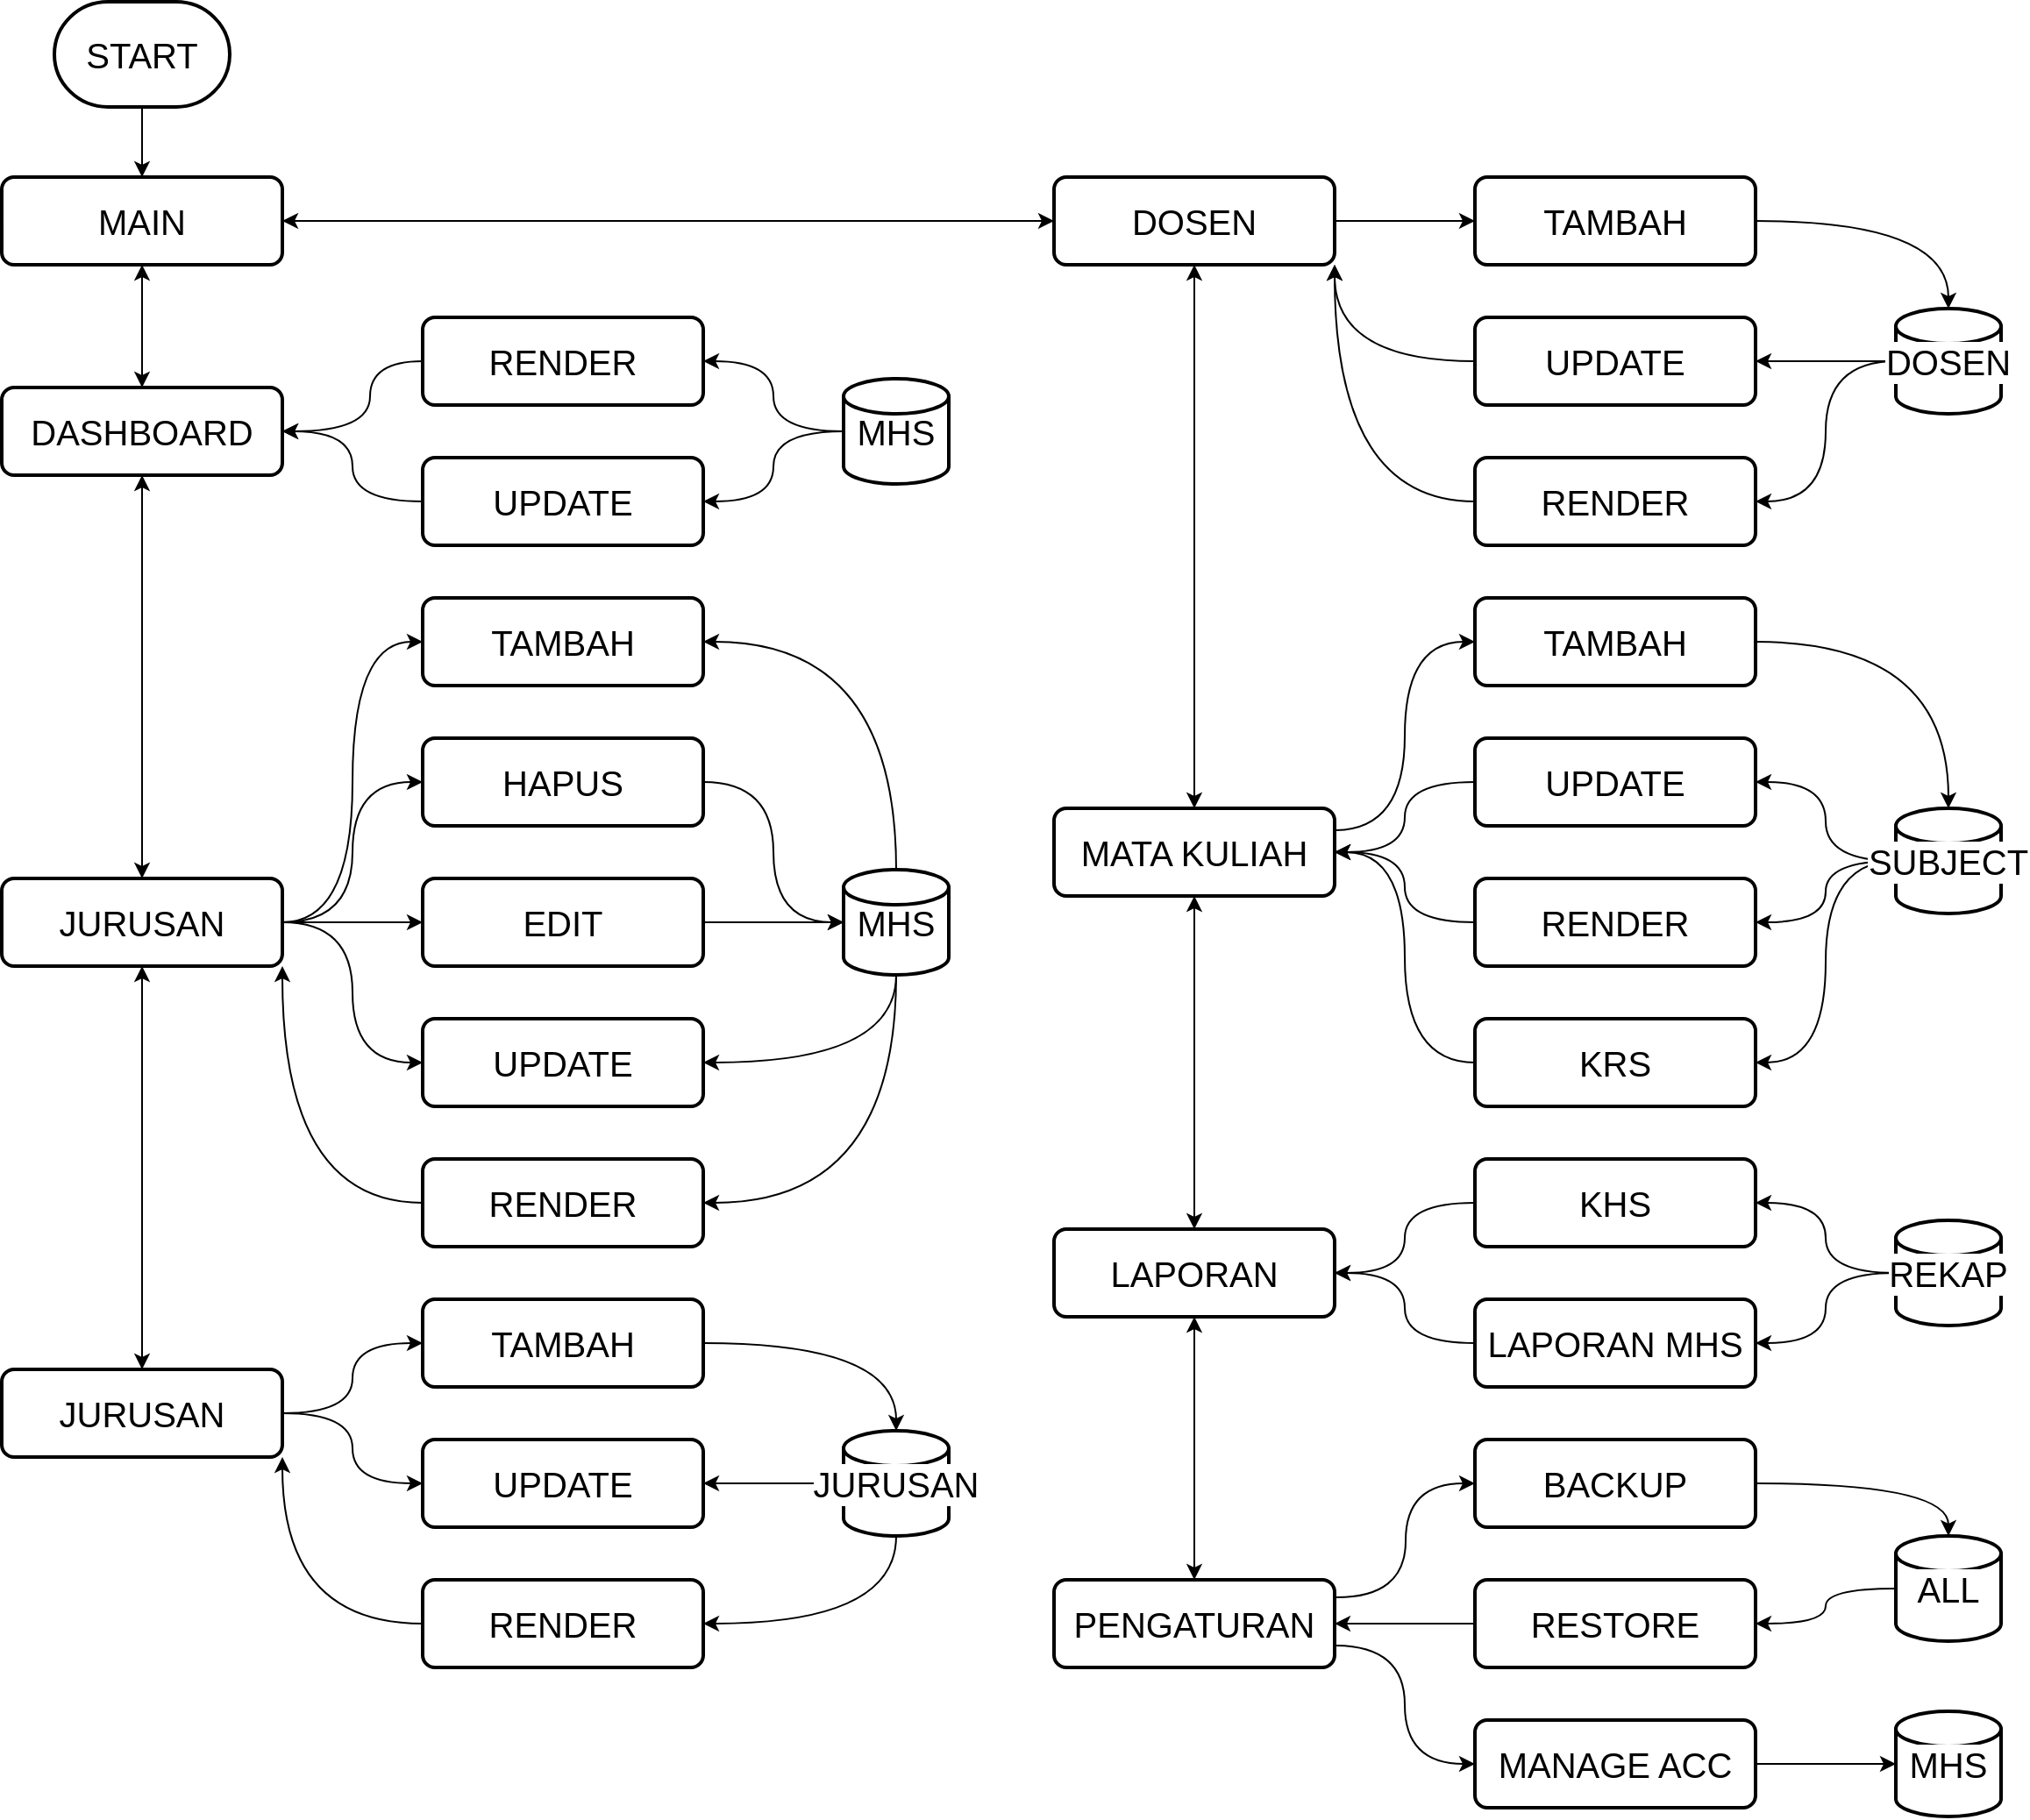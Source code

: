 <mxfile version="20.8.16" type="device"><diagram name="Page-1" id="NlHPTWkIyYE4QC31W2As"><mxGraphModel dx="1733" dy="1209" grid="1" gridSize="10" guides="1" tooltips="1" connect="1" arrows="1" fold="1" page="1" pageScale="1" pageWidth="850" pageHeight="1100" math="0" shadow="0"><root><mxCell id="0"/><mxCell id="1" parent="0"/><mxCell id="Eig4xyyhAXjuH-D4P08w-9" style="edgeStyle=orthogonalEdgeStyle;rounded=0;orthogonalLoop=1;jettySize=auto;elbow=vertical;html=1;entryX=0.5;entryY=0;entryDx=0;entryDy=0;fontSize=20;curved=1;" edge="1" parent="1" source="Eig4xyyhAXjuH-D4P08w-4" target="Eig4xyyhAXjuH-D4P08w-5"><mxGeometry relative="1" as="geometry"/></mxCell><mxCell id="Eig4xyyhAXjuH-D4P08w-4" value="&lt;font style=&quot;font-size: 20px;&quot;&gt;START&lt;/font&gt;" style="strokeWidth=2;html=1;shape=mxgraph.flowchart.terminator;whiteSpace=wrap;fontSize=20;" vertex="1" parent="1"><mxGeometry x="31" y="1" width="100" height="60" as="geometry"/></mxCell><mxCell id="Eig4xyyhAXjuH-D4P08w-10" style="edgeStyle=orthogonalEdgeStyle;rounded=0;orthogonalLoop=1;jettySize=auto;elbow=vertical;html=1;entryX=0.5;entryY=0;entryDx=0;entryDy=0;fontSize=20;startArrow=classic;startFill=1;curved=1;exitX=0.5;exitY=1;exitDx=0;exitDy=0;" edge="1" parent="1" source="Eig4xyyhAXjuH-D4P08w-5" target="Eig4xyyhAXjuH-D4P08w-6"><mxGeometry relative="1" as="geometry"><mxPoint x="81" y="191" as="sourcePoint"/></mxGeometry></mxCell><mxCell id="Eig4xyyhAXjuH-D4P08w-5" value="MAIN" style="rounded=1;whiteSpace=wrap;html=1;absoluteArcSize=1;arcSize=14;strokeWidth=2;fontSize=20;align=center;" vertex="1" parent="1"><mxGeometry x="1" y="101" width="160" height="50" as="geometry"/></mxCell><mxCell id="Eig4xyyhAXjuH-D4P08w-32" style="edgeStyle=orthogonalEdgeStyle;curved=1;rounded=0;orthogonalLoop=1;jettySize=auto;html=1;entryX=0.5;entryY=0;entryDx=0;entryDy=0;fontSize=20;startArrow=classic;startFill=1;elbow=vertical;" edge="1" parent="1" source="Eig4xyyhAXjuH-D4P08w-6" target="Eig4xyyhAXjuH-D4P08w-31"><mxGeometry relative="1" as="geometry"/></mxCell><mxCell id="Eig4xyyhAXjuH-D4P08w-6" value="DASHBOARD" style="rounded=1;whiteSpace=wrap;html=1;absoluteArcSize=1;arcSize=14;strokeWidth=2;fontSize=20;align=center;" vertex="1" parent="1"><mxGeometry x="1" y="221" width="160" height="50" as="geometry"/></mxCell><mxCell id="Eig4xyyhAXjuH-D4P08w-61" style="edgeStyle=orthogonalEdgeStyle;curved=1;rounded=0;orthogonalLoop=1;jettySize=auto;html=1;entryX=0;entryY=0.5;entryDx=0;entryDy=0;fontSize=20;startArrow=none;startFill=0;elbow=vertical;" edge="1" parent="1" source="Eig4xyyhAXjuH-D4P08w-11" target="Eig4xyyhAXjuH-D4P08w-56"><mxGeometry relative="1" as="geometry"/></mxCell><mxCell id="Eig4xyyhAXjuH-D4P08w-69" style="edgeStyle=orthogonalEdgeStyle;curved=1;rounded=0;orthogonalLoop=1;jettySize=auto;html=1;entryX=0;entryY=0.5;entryDx=0;entryDy=0;fontSize=20;startArrow=none;startFill=0;elbow=vertical;" edge="1" parent="1" source="Eig4xyyhAXjuH-D4P08w-11" target="Eig4xyyhAXjuH-D4P08w-66"><mxGeometry relative="1" as="geometry"/></mxCell><mxCell id="Eig4xyyhAXjuH-D4P08w-11" value="JURUSAN" style="rounded=1;whiteSpace=wrap;html=1;absoluteArcSize=1;arcSize=14;strokeWidth=2;fontSize=20;align=center;" vertex="1" parent="1"><mxGeometry x="1" y="781" width="160" height="50" as="geometry"/></mxCell><mxCell id="Eig4xyyhAXjuH-D4P08w-24" style="edgeStyle=orthogonalEdgeStyle;rounded=0;orthogonalLoop=1;jettySize=auto;elbow=vertical;html=1;entryX=1;entryY=0.5;entryDx=0;entryDy=0;fontSize=20;startArrow=none;startFill=0;curved=1;" edge="1" parent="1" source="Eig4xyyhAXjuH-D4P08w-23" target="Eig4xyyhAXjuH-D4P08w-6"><mxGeometry relative="1" as="geometry"><Array as="points"><mxPoint x="211" y="206"/><mxPoint x="211" y="246"/></Array></mxGeometry></mxCell><mxCell id="Eig4xyyhAXjuH-D4P08w-23" value="RENDER" style="rounded=1;whiteSpace=wrap;html=1;absoluteArcSize=1;arcSize=14;strokeWidth=2;fontSize=20;align=center;" vertex="1" parent="1"><mxGeometry x="241" y="181" width="160" height="50" as="geometry"/></mxCell><mxCell id="Eig4xyyhAXjuH-D4P08w-26" style="edgeStyle=orthogonalEdgeStyle;rounded=0;orthogonalLoop=1;jettySize=auto;elbow=vertical;html=1;entryX=1;entryY=0.5;entryDx=0;entryDy=0;fontSize=20;startArrow=none;startFill=0;curved=1;" edge="1" parent="1" source="Eig4xyyhAXjuH-D4P08w-25" target="Eig4xyyhAXjuH-D4P08w-6"><mxGeometry relative="1" as="geometry"/></mxCell><mxCell id="Eig4xyyhAXjuH-D4P08w-25" value="UPDATE" style="rounded=1;whiteSpace=wrap;html=1;absoluteArcSize=1;arcSize=14;strokeWidth=2;fontSize=20;align=center;" vertex="1" parent="1"><mxGeometry x="241" y="261" width="160" height="50" as="geometry"/></mxCell><mxCell id="Eig4xyyhAXjuH-D4P08w-51" style="edgeStyle=orthogonalEdgeStyle;curved=1;rounded=0;orthogonalLoop=1;jettySize=auto;html=1;entryX=0;entryY=0.5;entryDx=0;entryDy=0;fontSize=20;startArrow=none;startFill=0;elbow=vertical;" edge="1" parent="1" source="Eig4xyyhAXjuH-D4P08w-31" target="Eig4xyyhAXjuH-D4P08w-37"><mxGeometry relative="1" as="geometry"/></mxCell><mxCell id="Eig4xyyhAXjuH-D4P08w-52" style="edgeStyle=orthogonalEdgeStyle;curved=1;rounded=0;orthogonalLoop=1;jettySize=auto;html=1;fontSize=20;startArrow=none;startFill=0;elbow=vertical;" edge="1" parent="1" source="Eig4xyyhAXjuH-D4P08w-31" target="Eig4xyyhAXjuH-D4P08w-35"><mxGeometry relative="1" as="geometry"/></mxCell><mxCell id="Eig4xyyhAXjuH-D4P08w-53" style="edgeStyle=orthogonalEdgeStyle;curved=1;rounded=0;orthogonalLoop=1;jettySize=auto;html=1;entryX=0;entryY=0.5;entryDx=0;entryDy=0;fontSize=20;startArrow=none;startFill=0;elbow=vertical;" edge="1" parent="1" source="Eig4xyyhAXjuH-D4P08w-31" target="Eig4xyyhAXjuH-D4P08w-34"><mxGeometry relative="1" as="geometry"/></mxCell><mxCell id="Eig4xyyhAXjuH-D4P08w-54" style="edgeStyle=orthogonalEdgeStyle;curved=1;rounded=0;orthogonalLoop=1;jettySize=auto;html=1;entryX=0;entryY=0.5;entryDx=0;entryDy=0;fontSize=20;startArrow=none;startFill=0;elbow=vertical;" edge="1" parent="1" source="Eig4xyyhAXjuH-D4P08w-31" target="Eig4xyyhAXjuH-D4P08w-33"><mxGeometry relative="1" as="geometry"/></mxCell><mxCell id="Eig4xyyhAXjuH-D4P08w-60" style="edgeStyle=orthogonalEdgeStyle;curved=1;rounded=0;orthogonalLoop=1;jettySize=auto;html=1;entryX=0.5;entryY=0;entryDx=0;entryDy=0;fontSize=20;startArrow=classic;startFill=1;elbow=vertical;" edge="1" parent="1" source="Eig4xyyhAXjuH-D4P08w-31" target="Eig4xyyhAXjuH-D4P08w-11"><mxGeometry relative="1" as="geometry"/></mxCell><mxCell id="Eig4xyyhAXjuH-D4P08w-31" value="JURUSAN" style="rounded=1;whiteSpace=wrap;html=1;absoluteArcSize=1;arcSize=14;strokeWidth=2;fontSize=20;align=center;" vertex="1" parent="1"><mxGeometry x="1" y="501" width="160" height="50" as="geometry"/></mxCell><mxCell id="Eig4xyyhAXjuH-D4P08w-33" value="TAMBAH" style="rounded=1;whiteSpace=wrap;html=1;absoluteArcSize=1;arcSize=14;strokeWidth=2;fontSize=20;align=center;" vertex="1" parent="1"><mxGeometry x="241" y="341" width="160" height="50" as="geometry"/></mxCell><mxCell id="Eig4xyyhAXjuH-D4P08w-44" style="edgeStyle=orthogonalEdgeStyle;curved=1;rounded=0;orthogonalLoop=1;jettySize=auto;html=1;entryX=0;entryY=0.5;entryDx=0;entryDy=0;entryPerimeter=0;fontSize=20;startArrow=none;startFill=0;elbow=vertical;" edge="1" parent="1" source="Eig4xyyhAXjuH-D4P08w-34" target="Eig4xyyhAXjuH-D4P08w-42"><mxGeometry relative="1" as="geometry"/></mxCell><mxCell id="Eig4xyyhAXjuH-D4P08w-34" value="HAPUS" style="rounded=1;whiteSpace=wrap;html=1;absoluteArcSize=1;arcSize=14;strokeWidth=2;fontSize=20;align=center;" vertex="1" parent="1"><mxGeometry x="241" y="421" width="160" height="50" as="geometry"/></mxCell><mxCell id="Eig4xyyhAXjuH-D4P08w-45" style="edgeStyle=orthogonalEdgeStyle;curved=1;rounded=0;orthogonalLoop=1;jettySize=auto;html=1;entryX=0;entryY=0.5;entryDx=0;entryDy=0;entryPerimeter=0;fontSize=20;startArrow=none;startFill=0;elbow=vertical;" edge="1" parent="1" source="Eig4xyyhAXjuH-D4P08w-35" target="Eig4xyyhAXjuH-D4P08w-42"><mxGeometry relative="1" as="geometry"/></mxCell><mxCell id="Eig4xyyhAXjuH-D4P08w-35" value="EDIT" style="rounded=1;whiteSpace=wrap;html=1;absoluteArcSize=1;arcSize=14;strokeWidth=2;fontSize=20;align=center;" vertex="1" parent="1"><mxGeometry x="241" y="501" width="160" height="50" as="geometry"/></mxCell><mxCell id="Eig4xyyhAXjuH-D4P08w-49" style="edgeStyle=orthogonalEdgeStyle;curved=1;rounded=0;orthogonalLoop=1;jettySize=auto;html=1;entryX=1;entryY=1;entryDx=0;entryDy=0;fontSize=20;startArrow=none;startFill=0;elbow=vertical;" edge="1" parent="1" source="Eig4xyyhAXjuH-D4P08w-36" target="Eig4xyyhAXjuH-D4P08w-31"><mxGeometry relative="1" as="geometry"/></mxCell><mxCell id="Eig4xyyhAXjuH-D4P08w-36" value="RENDER" style="rounded=1;whiteSpace=wrap;html=1;absoluteArcSize=1;arcSize=14;strokeWidth=2;fontSize=20;align=center;" vertex="1" parent="1"><mxGeometry x="241" y="661" width="160" height="50" as="geometry"/></mxCell><mxCell id="Eig4xyyhAXjuH-D4P08w-37" value="UPDATE" style="rounded=1;whiteSpace=wrap;html=1;absoluteArcSize=1;arcSize=14;strokeWidth=2;fontSize=20;align=center;" vertex="1" parent="1"><mxGeometry x="241" y="581" width="160" height="50" as="geometry"/></mxCell><mxCell id="Eig4xyyhAXjuH-D4P08w-40" style="edgeStyle=orthogonalEdgeStyle;curved=1;rounded=0;orthogonalLoop=1;jettySize=auto;html=1;entryX=1;entryY=0.5;entryDx=0;entryDy=0;fontSize=20;startArrow=none;startFill=0;elbow=vertical;" edge="1" parent="1" source="Eig4xyyhAXjuH-D4P08w-39" target="Eig4xyyhAXjuH-D4P08w-23"><mxGeometry relative="1" as="geometry"/></mxCell><mxCell id="Eig4xyyhAXjuH-D4P08w-41" style="edgeStyle=orthogonalEdgeStyle;curved=1;rounded=0;orthogonalLoop=1;jettySize=auto;html=1;entryX=1;entryY=0.5;entryDx=0;entryDy=0;fontSize=20;startArrow=none;startFill=0;elbow=vertical;" edge="1" parent="1" source="Eig4xyyhAXjuH-D4P08w-39" target="Eig4xyyhAXjuH-D4P08w-25"><mxGeometry relative="1" as="geometry"/></mxCell><mxCell id="Eig4xyyhAXjuH-D4P08w-39" value="MHS" style="strokeWidth=2;html=1;shape=mxgraph.flowchart.database;whiteSpace=wrap;fontSize=20;" vertex="1" parent="1"><mxGeometry x="481" y="216" width="60" height="60" as="geometry"/></mxCell><mxCell id="Eig4xyyhAXjuH-D4P08w-43" style="edgeStyle=orthogonalEdgeStyle;curved=1;rounded=0;orthogonalLoop=1;jettySize=auto;html=1;entryX=1;entryY=0.5;entryDx=0;entryDy=0;fontSize=20;startArrow=none;startFill=0;elbow=vertical;exitX=0.5;exitY=0;exitDx=0;exitDy=0;exitPerimeter=0;" edge="1" parent="1" source="Eig4xyyhAXjuH-D4P08w-42" target="Eig4xyyhAXjuH-D4P08w-33"><mxGeometry relative="1" as="geometry"/></mxCell><mxCell id="Eig4xyyhAXjuH-D4P08w-46" style="edgeStyle=orthogonalEdgeStyle;curved=1;rounded=0;orthogonalLoop=1;jettySize=auto;html=1;entryX=1;entryY=0.5;entryDx=0;entryDy=0;fontSize=20;startArrow=none;startFill=0;elbow=vertical;exitX=0.5;exitY=1;exitDx=0;exitDy=0;exitPerimeter=0;" edge="1" parent="1" source="Eig4xyyhAXjuH-D4P08w-42" target="Eig4xyyhAXjuH-D4P08w-36"><mxGeometry relative="1" as="geometry"/></mxCell><mxCell id="Eig4xyyhAXjuH-D4P08w-96" style="edgeStyle=orthogonalEdgeStyle;curved=1;rounded=0;orthogonalLoop=1;jettySize=auto;html=1;entryX=1;entryY=0.5;entryDx=0;entryDy=0;fontSize=20;startArrow=none;startFill=0;elbow=vertical;exitX=0.5;exitY=1;exitDx=0;exitDy=0;exitPerimeter=0;" edge="1" parent="1" source="Eig4xyyhAXjuH-D4P08w-42" target="Eig4xyyhAXjuH-D4P08w-37"><mxGeometry relative="1" as="geometry"/></mxCell><mxCell id="Eig4xyyhAXjuH-D4P08w-42" value="MHS" style="strokeWidth=2;html=1;shape=mxgraph.flowchart.database;whiteSpace=wrap;fontSize=20;" vertex="1" parent="1"><mxGeometry x="481" y="496" width="60" height="60" as="geometry"/></mxCell><mxCell id="Eig4xyyhAXjuH-D4P08w-64" style="edgeStyle=orthogonalEdgeStyle;curved=1;rounded=0;orthogonalLoop=1;jettySize=auto;html=1;entryX=0.5;entryY=0;entryDx=0;entryDy=0;entryPerimeter=0;fontSize=20;startArrow=none;startFill=0;elbow=vertical;" edge="1" parent="1" source="Eig4xyyhAXjuH-D4P08w-56" target="Eig4xyyhAXjuH-D4P08w-59"><mxGeometry relative="1" as="geometry"/></mxCell><mxCell id="Eig4xyyhAXjuH-D4P08w-56" value="TAMBAH" style="rounded=1;whiteSpace=wrap;html=1;absoluteArcSize=1;arcSize=14;strokeWidth=2;fontSize=20;align=center;" vertex="1" parent="1"><mxGeometry x="241" y="741" width="160" height="50" as="geometry"/></mxCell><mxCell id="Eig4xyyhAXjuH-D4P08w-62" style="edgeStyle=orthogonalEdgeStyle;curved=1;rounded=0;orthogonalLoop=1;jettySize=auto;html=1;entryX=1;entryY=1;entryDx=0;entryDy=0;fontSize=20;startArrow=none;startFill=0;elbow=vertical;" edge="1" parent="1" source="Eig4xyyhAXjuH-D4P08w-57" target="Eig4xyyhAXjuH-D4P08w-11"><mxGeometry relative="1" as="geometry"/></mxCell><mxCell id="Eig4xyyhAXjuH-D4P08w-57" value="RENDER" style="rounded=1;whiteSpace=wrap;html=1;absoluteArcSize=1;arcSize=14;strokeWidth=2;fontSize=20;align=center;" vertex="1" parent="1"><mxGeometry x="241" y="901" width="160" height="50" as="geometry"/></mxCell><mxCell id="Eig4xyyhAXjuH-D4P08w-70" style="edgeStyle=orthogonalEdgeStyle;curved=1;rounded=0;orthogonalLoop=1;jettySize=auto;html=1;entryX=1;entryY=0.5;entryDx=0;entryDy=0;fontSize=20;startArrow=none;startFill=0;elbow=vertical;exitX=0.5;exitY=1;exitDx=0;exitDy=0;exitPerimeter=0;" edge="1" parent="1" source="Eig4xyyhAXjuH-D4P08w-59" target="Eig4xyyhAXjuH-D4P08w-57"><mxGeometry relative="1" as="geometry"/></mxCell><mxCell id="Eig4xyyhAXjuH-D4P08w-71" style="edgeStyle=orthogonalEdgeStyle;curved=1;rounded=0;orthogonalLoop=1;jettySize=auto;html=1;entryX=1;entryY=0.5;entryDx=0;entryDy=0;fontSize=20;startArrow=none;startFill=0;elbow=vertical;" edge="1" parent="1" source="Eig4xyyhAXjuH-D4P08w-59" target="Eig4xyyhAXjuH-D4P08w-66"><mxGeometry relative="1" as="geometry"/></mxCell><mxCell id="Eig4xyyhAXjuH-D4P08w-59" value="JURUSAN" style="strokeWidth=2;html=1;shape=mxgraph.flowchart.database;whiteSpace=wrap;fontSize=20;labelBackgroundColor=default;" vertex="1" parent="1"><mxGeometry x="481" y="816" width="60" height="60" as="geometry"/></mxCell><mxCell id="Eig4xyyhAXjuH-D4P08w-66" value="UPDATE" style="rounded=1;whiteSpace=wrap;html=1;absoluteArcSize=1;arcSize=14;strokeWidth=2;fontSize=20;align=center;" vertex="1" parent="1"><mxGeometry x="241" y="821" width="160" height="50" as="geometry"/></mxCell><mxCell id="Eig4xyyhAXjuH-D4P08w-73" style="edgeStyle=orthogonalEdgeStyle;curved=1;rounded=0;orthogonalLoop=1;jettySize=auto;html=1;entryX=1;entryY=0.5;entryDx=0;entryDy=0;fontSize=20;startArrow=classic;startFill=1;elbow=vertical;" edge="1" parent="1" source="Eig4xyyhAXjuH-D4P08w-72" target="Eig4xyyhAXjuH-D4P08w-5"><mxGeometry relative="1" as="geometry"/></mxCell><mxCell id="Eig4xyyhAXjuH-D4P08w-89" style="edgeStyle=orthogonalEdgeStyle;curved=1;rounded=0;orthogonalLoop=1;jettySize=auto;html=1;entryX=0;entryY=0.5;entryDx=0;entryDy=0;fontSize=20;startArrow=none;startFill=0;elbow=vertical;" edge="1" parent="1" source="Eig4xyyhAXjuH-D4P08w-72" target="Eig4xyyhAXjuH-D4P08w-82"><mxGeometry relative="1" as="geometry"/></mxCell><mxCell id="Eig4xyyhAXjuH-D4P08w-136" style="edgeStyle=orthogonalEdgeStyle;curved=1;rounded=0;orthogonalLoop=1;jettySize=auto;html=1;fontSize=20;startArrow=classic;startFill=1;elbow=vertical;" edge="1" parent="1" source="Eig4xyyhAXjuH-D4P08w-72" target="Eig4xyyhAXjuH-D4P08w-75"><mxGeometry relative="1" as="geometry"/></mxCell><mxCell id="Eig4xyyhAXjuH-D4P08w-72" value="DOSEN" style="rounded=1;whiteSpace=wrap;html=1;absoluteArcSize=1;arcSize=14;strokeWidth=2;fontSize=20;align=center;" vertex="1" parent="1"><mxGeometry x="601" y="101" width="160" height="50" as="geometry"/></mxCell><mxCell id="Eig4xyyhAXjuH-D4P08w-74" style="edgeStyle=orthogonalEdgeStyle;rounded=0;orthogonalLoop=1;jettySize=auto;elbow=vertical;html=1;entryX=0.5;entryY=0;entryDx=0;entryDy=0;fontSize=20;startArrow=classic;startFill=1;curved=1;" edge="1" parent="1" source="Eig4xyyhAXjuH-D4P08w-75" target="Eig4xyyhAXjuH-D4P08w-77"><mxGeometry relative="1" as="geometry"/></mxCell><mxCell id="Eig4xyyhAXjuH-D4P08w-107" style="edgeStyle=orthogonalEdgeStyle;curved=1;rounded=0;orthogonalLoop=1;jettySize=auto;html=1;entryX=0;entryY=0.5;entryDx=0;entryDy=0;fontSize=20;startArrow=none;startFill=0;elbow=vertical;exitX=1;exitY=0.25;exitDx=0;exitDy=0;" edge="1" parent="1" source="Eig4xyyhAXjuH-D4P08w-75" target="Eig4xyyhAXjuH-D4P08w-98"><mxGeometry relative="1" as="geometry"/></mxCell><mxCell id="Eig4xyyhAXjuH-D4P08w-75" value="MATA KULIAH" style="rounded=1;whiteSpace=wrap;html=1;absoluteArcSize=1;arcSize=14;strokeWidth=2;fontSize=20;align=center;" vertex="1" parent="1"><mxGeometry x="601" y="461" width="160" height="50" as="geometry"/></mxCell><mxCell id="Eig4xyyhAXjuH-D4P08w-76" style="edgeStyle=orthogonalEdgeStyle;rounded=0;orthogonalLoop=1;jettySize=auto;elbow=vertical;html=1;entryX=0.5;entryY=0;entryDx=0;entryDy=0;fontSize=20;startArrow=classic;startFill=1;curved=1;" edge="1" parent="1" source="Eig4xyyhAXjuH-D4P08w-77" target="Eig4xyyhAXjuH-D4P08w-78"><mxGeometry relative="1" as="geometry"/></mxCell><mxCell id="Eig4xyyhAXjuH-D4P08w-77" value="LAPORAN" style="rounded=1;whiteSpace=wrap;html=1;absoluteArcSize=1;arcSize=14;strokeWidth=2;fontSize=20;align=center;" vertex="1" parent="1"><mxGeometry x="601" y="701" width="160" height="50" as="geometry"/></mxCell><mxCell id="Eig4xyyhAXjuH-D4P08w-127" style="edgeStyle=orthogonalEdgeStyle;curved=1;rounded=0;orthogonalLoop=1;jettySize=auto;html=1;entryX=0;entryY=0.5;entryDx=0;entryDy=0;fontSize=20;startArrow=none;startFill=0;elbow=vertical;" edge="1" parent="1" target="Eig4xyyhAXjuH-D4P08w-124"><mxGeometry relative="1" as="geometry"><mxPoint x="761" y="911" as="sourcePoint"/></mxGeometry></mxCell><mxCell id="Eig4xyyhAXjuH-D4P08w-132" style="edgeStyle=orthogonalEdgeStyle;curved=1;rounded=0;orthogonalLoop=1;jettySize=auto;html=1;entryX=0;entryY=0.5;entryDx=0;entryDy=0;fontSize=20;startArrow=none;startFill=0;elbow=vertical;exitX=1;exitY=0.75;exitDx=0;exitDy=0;" edge="1" parent="1" source="Eig4xyyhAXjuH-D4P08w-78" target="Eig4xyyhAXjuH-D4P08w-126"><mxGeometry relative="1" as="geometry"/></mxCell><mxCell id="Eig4xyyhAXjuH-D4P08w-78" value="PENGATURAN" style="rounded=1;whiteSpace=wrap;html=1;absoluteArcSize=1;arcSize=14;strokeWidth=2;fontSize=20;align=center;" vertex="1" parent="1"><mxGeometry x="601" y="901" width="160" height="50" as="geometry"/></mxCell><mxCell id="Eig4xyyhAXjuH-D4P08w-90" style="edgeStyle=orthogonalEdgeStyle;curved=1;rounded=0;orthogonalLoop=1;jettySize=auto;html=1;entryX=0.5;entryY=0;entryDx=0;entryDy=0;entryPerimeter=0;fontSize=20;startArrow=none;startFill=0;elbow=vertical;" edge="1" parent="1" source="Eig4xyyhAXjuH-D4P08w-82" target="Eig4xyyhAXjuH-D4P08w-87"><mxGeometry relative="1" as="geometry"/></mxCell><mxCell id="Eig4xyyhAXjuH-D4P08w-82" value="TAMBAH" style="rounded=1;whiteSpace=wrap;html=1;absoluteArcSize=1;arcSize=14;strokeWidth=2;fontSize=20;align=center;" vertex="1" parent="1"><mxGeometry x="841" y="101" width="160" height="50" as="geometry"/></mxCell><mxCell id="Eig4xyyhAXjuH-D4P08w-94" style="edgeStyle=orthogonalEdgeStyle;curved=1;rounded=0;orthogonalLoop=1;jettySize=auto;html=1;entryX=1;entryY=1;entryDx=0;entryDy=0;fontSize=20;startArrow=none;startFill=0;elbow=vertical;" edge="1" parent="1" source="Eig4xyyhAXjuH-D4P08w-84" target="Eig4xyyhAXjuH-D4P08w-72"><mxGeometry relative="1" as="geometry"/></mxCell><mxCell id="Eig4xyyhAXjuH-D4P08w-84" value="RENDER" style="rounded=1;whiteSpace=wrap;html=1;absoluteArcSize=1;arcSize=14;strokeWidth=2;fontSize=20;align=center;" vertex="1" parent="1"><mxGeometry x="841" y="261" width="160" height="50" as="geometry"/></mxCell><mxCell id="Eig4xyyhAXjuH-D4P08w-92" style="edgeStyle=orthogonalEdgeStyle;curved=1;rounded=0;orthogonalLoop=1;jettySize=auto;html=1;entryX=1;entryY=0.5;entryDx=0;entryDy=0;fontSize=20;startArrow=none;startFill=0;elbow=vertical;" edge="1" parent="1" source="Eig4xyyhAXjuH-D4P08w-87" target="Eig4xyyhAXjuH-D4P08w-88"><mxGeometry relative="1" as="geometry"/></mxCell><mxCell id="Eig4xyyhAXjuH-D4P08w-93" style="edgeStyle=orthogonalEdgeStyle;curved=1;rounded=0;orthogonalLoop=1;jettySize=auto;html=1;entryX=1;entryY=0.5;entryDx=0;entryDy=0;fontSize=20;startArrow=none;startFill=0;elbow=vertical;" edge="1" parent="1" source="Eig4xyyhAXjuH-D4P08w-87" target="Eig4xyyhAXjuH-D4P08w-84"><mxGeometry relative="1" as="geometry"/></mxCell><mxCell id="Eig4xyyhAXjuH-D4P08w-87" value="DOSEN" style="strokeWidth=2;html=1;shape=mxgraph.flowchart.database;whiteSpace=wrap;fontSize=20;labelBackgroundColor=default;" vertex="1" parent="1"><mxGeometry x="1081" y="176" width="60" height="60" as="geometry"/></mxCell><mxCell id="Eig4xyyhAXjuH-D4P08w-95" style="edgeStyle=orthogonalEdgeStyle;curved=1;rounded=0;orthogonalLoop=1;jettySize=auto;html=1;entryX=1;entryY=1;entryDx=0;entryDy=0;fontSize=20;startArrow=none;startFill=0;elbow=vertical;" edge="1" parent="1" source="Eig4xyyhAXjuH-D4P08w-88" target="Eig4xyyhAXjuH-D4P08w-72"><mxGeometry relative="1" as="geometry"/></mxCell><mxCell id="Eig4xyyhAXjuH-D4P08w-88" value="UPDATE" style="rounded=1;whiteSpace=wrap;html=1;absoluteArcSize=1;arcSize=14;strokeWidth=2;fontSize=20;align=center;" vertex="1" parent="1"><mxGeometry x="841" y="181" width="160" height="50" as="geometry"/></mxCell><mxCell id="Eig4xyyhAXjuH-D4P08w-111" style="edgeStyle=orthogonalEdgeStyle;curved=1;rounded=0;orthogonalLoop=1;jettySize=auto;html=1;entryX=0.5;entryY=0;entryDx=0;entryDy=0;entryPerimeter=0;fontSize=20;startArrow=none;startFill=0;elbow=vertical;" edge="1" parent="1" source="Eig4xyyhAXjuH-D4P08w-98" target="Eig4xyyhAXjuH-D4P08w-102"><mxGeometry relative="1" as="geometry"/></mxCell><mxCell id="Eig4xyyhAXjuH-D4P08w-98" value="TAMBAH" style="rounded=1;whiteSpace=wrap;html=1;absoluteArcSize=1;arcSize=14;strokeWidth=2;fontSize=20;align=center;" vertex="1" parent="1"><mxGeometry x="841" y="341" width="160" height="50" as="geometry"/></mxCell><mxCell id="Eig4xyyhAXjuH-D4P08w-109" style="edgeStyle=orthogonalEdgeStyle;curved=1;rounded=0;orthogonalLoop=1;jettySize=auto;html=1;entryX=1;entryY=0.5;entryDx=0;entryDy=0;fontSize=20;startArrow=none;startFill=0;elbow=vertical;" edge="1" parent="1" source="Eig4xyyhAXjuH-D4P08w-99" target="Eig4xyyhAXjuH-D4P08w-75"><mxGeometry relative="1" as="geometry"/></mxCell><mxCell id="Eig4xyyhAXjuH-D4P08w-99" value="RENDER" style="rounded=1;whiteSpace=wrap;html=1;absoluteArcSize=1;arcSize=14;strokeWidth=2;fontSize=20;align=center;" vertex="1" parent="1"><mxGeometry x="841" y="501" width="160" height="50" as="geometry"/></mxCell><mxCell id="Eig4xyyhAXjuH-D4P08w-108" style="edgeStyle=orthogonalEdgeStyle;curved=1;rounded=0;orthogonalLoop=1;jettySize=auto;html=1;entryX=1;entryY=0.5;entryDx=0;entryDy=0;fontSize=20;startArrow=none;startFill=0;elbow=vertical;" edge="1" parent="1" source="Eig4xyyhAXjuH-D4P08w-100" target="Eig4xyyhAXjuH-D4P08w-75"><mxGeometry relative="1" as="geometry"/></mxCell><mxCell id="Eig4xyyhAXjuH-D4P08w-100" value="UPDATE" style="rounded=1;whiteSpace=wrap;html=1;absoluteArcSize=1;arcSize=14;strokeWidth=2;fontSize=20;align=center;" vertex="1" parent="1"><mxGeometry x="841" y="421" width="160" height="50" as="geometry"/></mxCell><mxCell id="Eig4xyyhAXjuH-D4P08w-110" style="edgeStyle=orthogonalEdgeStyle;curved=1;rounded=0;orthogonalLoop=1;jettySize=auto;html=1;entryX=1;entryY=0.5;entryDx=0;entryDy=0;fontSize=20;startArrow=none;startFill=0;elbow=vertical;" edge="1" parent="1" source="Eig4xyyhAXjuH-D4P08w-101" target="Eig4xyyhAXjuH-D4P08w-75"><mxGeometry relative="1" as="geometry"/></mxCell><mxCell id="Eig4xyyhAXjuH-D4P08w-101" value="KRS" style="rounded=1;whiteSpace=wrap;html=1;absoluteArcSize=1;arcSize=14;strokeWidth=2;fontSize=20;align=center;" vertex="1" parent="1"><mxGeometry x="841" y="581" width="160" height="50" as="geometry"/></mxCell><mxCell id="Eig4xyyhAXjuH-D4P08w-112" style="edgeStyle=orthogonalEdgeStyle;curved=1;rounded=0;orthogonalLoop=1;jettySize=auto;html=1;entryX=1;entryY=0.5;entryDx=0;entryDy=0;fontSize=20;startArrow=none;startFill=0;elbow=vertical;" edge="1" parent="1" source="Eig4xyyhAXjuH-D4P08w-102" target="Eig4xyyhAXjuH-D4P08w-100"><mxGeometry relative="1" as="geometry"/></mxCell><mxCell id="Eig4xyyhAXjuH-D4P08w-113" style="edgeStyle=orthogonalEdgeStyle;curved=1;rounded=0;orthogonalLoop=1;jettySize=auto;html=1;entryX=1;entryY=0.5;entryDx=0;entryDy=0;fontSize=20;startArrow=none;startFill=0;elbow=vertical;" edge="1" parent="1" source="Eig4xyyhAXjuH-D4P08w-102" target="Eig4xyyhAXjuH-D4P08w-99"><mxGeometry relative="1" as="geometry"/></mxCell><mxCell id="Eig4xyyhAXjuH-D4P08w-114" style="edgeStyle=orthogonalEdgeStyle;curved=1;rounded=0;orthogonalLoop=1;jettySize=auto;html=1;entryX=1;entryY=0.5;entryDx=0;entryDy=0;fontSize=20;startArrow=none;startFill=0;elbow=vertical;" edge="1" parent="1" source="Eig4xyyhAXjuH-D4P08w-102" target="Eig4xyyhAXjuH-D4P08w-101"><mxGeometry relative="1" as="geometry"/></mxCell><mxCell id="Eig4xyyhAXjuH-D4P08w-102" value="SUBJECT" style="strokeWidth=2;html=1;shape=mxgraph.flowchart.database;whiteSpace=wrap;fontSize=20;labelBackgroundColor=default;" vertex="1" parent="1"><mxGeometry x="1081" y="461" width="60" height="60" as="geometry"/></mxCell><mxCell id="Eig4xyyhAXjuH-D4P08w-120" style="edgeStyle=orthogonalEdgeStyle;curved=1;rounded=0;orthogonalLoop=1;jettySize=auto;html=1;entryX=1;entryY=0.5;entryDx=0;entryDy=0;fontSize=20;startArrow=none;startFill=0;elbow=vertical;" edge="1" parent="1" source="Eig4xyyhAXjuH-D4P08w-115" target="Eig4xyyhAXjuH-D4P08w-77"><mxGeometry relative="1" as="geometry"/></mxCell><mxCell id="Eig4xyyhAXjuH-D4P08w-115" value="KHS" style="rounded=1;whiteSpace=wrap;html=1;absoluteArcSize=1;arcSize=14;strokeWidth=2;fontSize=20;align=center;" vertex="1" parent="1"><mxGeometry x="841" y="661" width="160" height="50" as="geometry"/></mxCell><mxCell id="Eig4xyyhAXjuH-D4P08w-122" style="edgeStyle=orthogonalEdgeStyle;curved=1;rounded=0;orthogonalLoop=1;jettySize=auto;html=1;entryX=1;entryY=0.5;entryDx=0;entryDy=0;fontSize=20;startArrow=none;startFill=0;elbow=vertical;" edge="1" parent="1" source="Eig4xyyhAXjuH-D4P08w-116" target="Eig4xyyhAXjuH-D4P08w-115"><mxGeometry relative="1" as="geometry"/></mxCell><mxCell id="Eig4xyyhAXjuH-D4P08w-123" style="edgeStyle=orthogonalEdgeStyle;curved=1;rounded=0;orthogonalLoop=1;jettySize=auto;html=1;entryX=1;entryY=0.5;entryDx=0;entryDy=0;fontSize=20;startArrow=none;startFill=0;elbow=vertical;" edge="1" parent="1" source="Eig4xyyhAXjuH-D4P08w-116" target="Eig4xyyhAXjuH-D4P08w-117"><mxGeometry relative="1" as="geometry"/></mxCell><mxCell id="Eig4xyyhAXjuH-D4P08w-116" value="REKAP" style="strokeWidth=2;html=1;shape=mxgraph.flowchart.database;whiteSpace=wrap;fontSize=20;labelBackgroundColor=default;" vertex="1" parent="1"><mxGeometry x="1081" y="696" width="60" height="60" as="geometry"/></mxCell><mxCell id="Eig4xyyhAXjuH-D4P08w-121" style="edgeStyle=orthogonalEdgeStyle;curved=1;rounded=0;orthogonalLoop=1;jettySize=auto;html=1;entryX=1;entryY=0.5;entryDx=0;entryDy=0;fontSize=20;startArrow=none;startFill=0;elbow=vertical;" edge="1" parent="1" source="Eig4xyyhAXjuH-D4P08w-117" target="Eig4xyyhAXjuH-D4P08w-77"><mxGeometry relative="1" as="geometry"/></mxCell><mxCell id="Eig4xyyhAXjuH-D4P08w-117" value="LAPORAN MHS" style="rounded=1;whiteSpace=wrap;html=1;absoluteArcSize=1;arcSize=14;strokeWidth=2;fontSize=20;align=center;" vertex="1" parent="1"><mxGeometry x="841" y="741" width="160" height="50" as="geometry"/></mxCell><mxCell id="Eig4xyyhAXjuH-D4P08w-129" style="edgeStyle=orthogonalEdgeStyle;curved=1;rounded=0;orthogonalLoop=1;jettySize=auto;html=1;fontSize=20;startArrow=none;startFill=0;elbow=vertical;entryX=0.5;entryY=0;entryDx=0;entryDy=0;entryPerimeter=0;" edge="1" parent="1" source="Eig4xyyhAXjuH-D4P08w-124" target="Eig4xyyhAXjuH-D4P08w-128"><mxGeometry relative="1" as="geometry"/></mxCell><mxCell id="Eig4xyyhAXjuH-D4P08w-124" value="BACKUP" style="rounded=1;whiteSpace=wrap;html=1;absoluteArcSize=1;arcSize=14;strokeWidth=2;fontSize=20;align=center;" vertex="1" parent="1"><mxGeometry x="841" y="821" width="160" height="50" as="geometry"/></mxCell><mxCell id="Eig4xyyhAXjuH-D4P08w-131" style="edgeStyle=orthogonalEdgeStyle;curved=1;rounded=0;orthogonalLoop=1;jettySize=auto;html=1;entryX=1;entryY=0.5;entryDx=0;entryDy=0;fontSize=20;startArrow=none;startFill=0;elbow=vertical;" edge="1" parent="1" source="Eig4xyyhAXjuH-D4P08w-125" target="Eig4xyyhAXjuH-D4P08w-78"><mxGeometry relative="1" as="geometry"/></mxCell><mxCell id="Eig4xyyhAXjuH-D4P08w-125" value="RESTORE" style="rounded=1;whiteSpace=wrap;html=1;absoluteArcSize=1;arcSize=14;strokeWidth=2;fontSize=20;align=center;" vertex="1" parent="1"><mxGeometry x="841" y="901" width="160" height="50" as="geometry"/></mxCell><mxCell id="Eig4xyyhAXjuH-D4P08w-133" style="edgeStyle=orthogonalEdgeStyle;curved=1;rounded=0;orthogonalLoop=1;jettySize=auto;html=1;fontSize=20;startArrow=none;startFill=0;elbow=vertical;entryX=0;entryY=0.5;entryDx=0;entryDy=0;entryPerimeter=0;" edge="1" parent="1" source="Eig4xyyhAXjuH-D4P08w-126" target="Eig4xyyhAXjuH-D4P08w-134"><mxGeometry relative="1" as="geometry"><mxPoint x="1101" y="1006" as="targetPoint"/></mxGeometry></mxCell><mxCell id="Eig4xyyhAXjuH-D4P08w-126" value="MANAGE ACC" style="rounded=1;whiteSpace=wrap;html=1;absoluteArcSize=1;arcSize=14;strokeWidth=2;fontSize=20;align=center;" vertex="1" parent="1"><mxGeometry x="841" y="981" width="160" height="50" as="geometry"/></mxCell><mxCell id="Eig4xyyhAXjuH-D4P08w-130" style="edgeStyle=orthogonalEdgeStyle;curved=1;rounded=0;orthogonalLoop=1;jettySize=auto;html=1;entryX=1;entryY=0.5;entryDx=0;entryDy=0;fontSize=20;startArrow=none;startFill=0;elbow=vertical;" edge="1" parent="1" source="Eig4xyyhAXjuH-D4P08w-128" target="Eig4xyyhAXjuH-D4P08w-125"><mxGeometry relative="1" as="geometry"/></mxCell><mxCell id="Eig4xyyhAXjuH-D4P08w-128" value="ALL" style="strokeWidth=2;html=1;shape=mxgraph.flowchart.database;whiteSpace=wrap;fontSize=20;labelBackgroundColor=default;" vertex="1" parent="1"><mxGeometry x="1081" y="876" width="60" height="60" as="geometry"/></mxCell><mxCell id="Eig4xyyhAXjuH-D4P08w-134" value="MHS" style="strokeWidth=2;html=1;shape=mxgraph.flowchart.database;whiteSpace=wrap;fontSize=20;labelBackgroundColor=default;" vertex="1" parent="1"><mxGeometry x="1081" y="976" width="60" height="60" as="geometry"/></mxCell></root></mxGraphModel></diagram></mxfile>